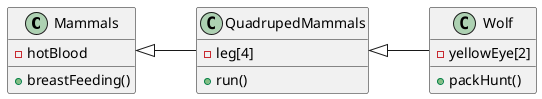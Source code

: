 @startuml
left to right direction

Class Mammals{
    - hotBlood

    + breastFeeding()
}

Class QuadrupedMammals extends Mammals{
    -leg[4]

    + run()
}

Class Wolf extends QuadrupedMammals{
    - yellowEye[2]

    + packHunt()
}

@enduml